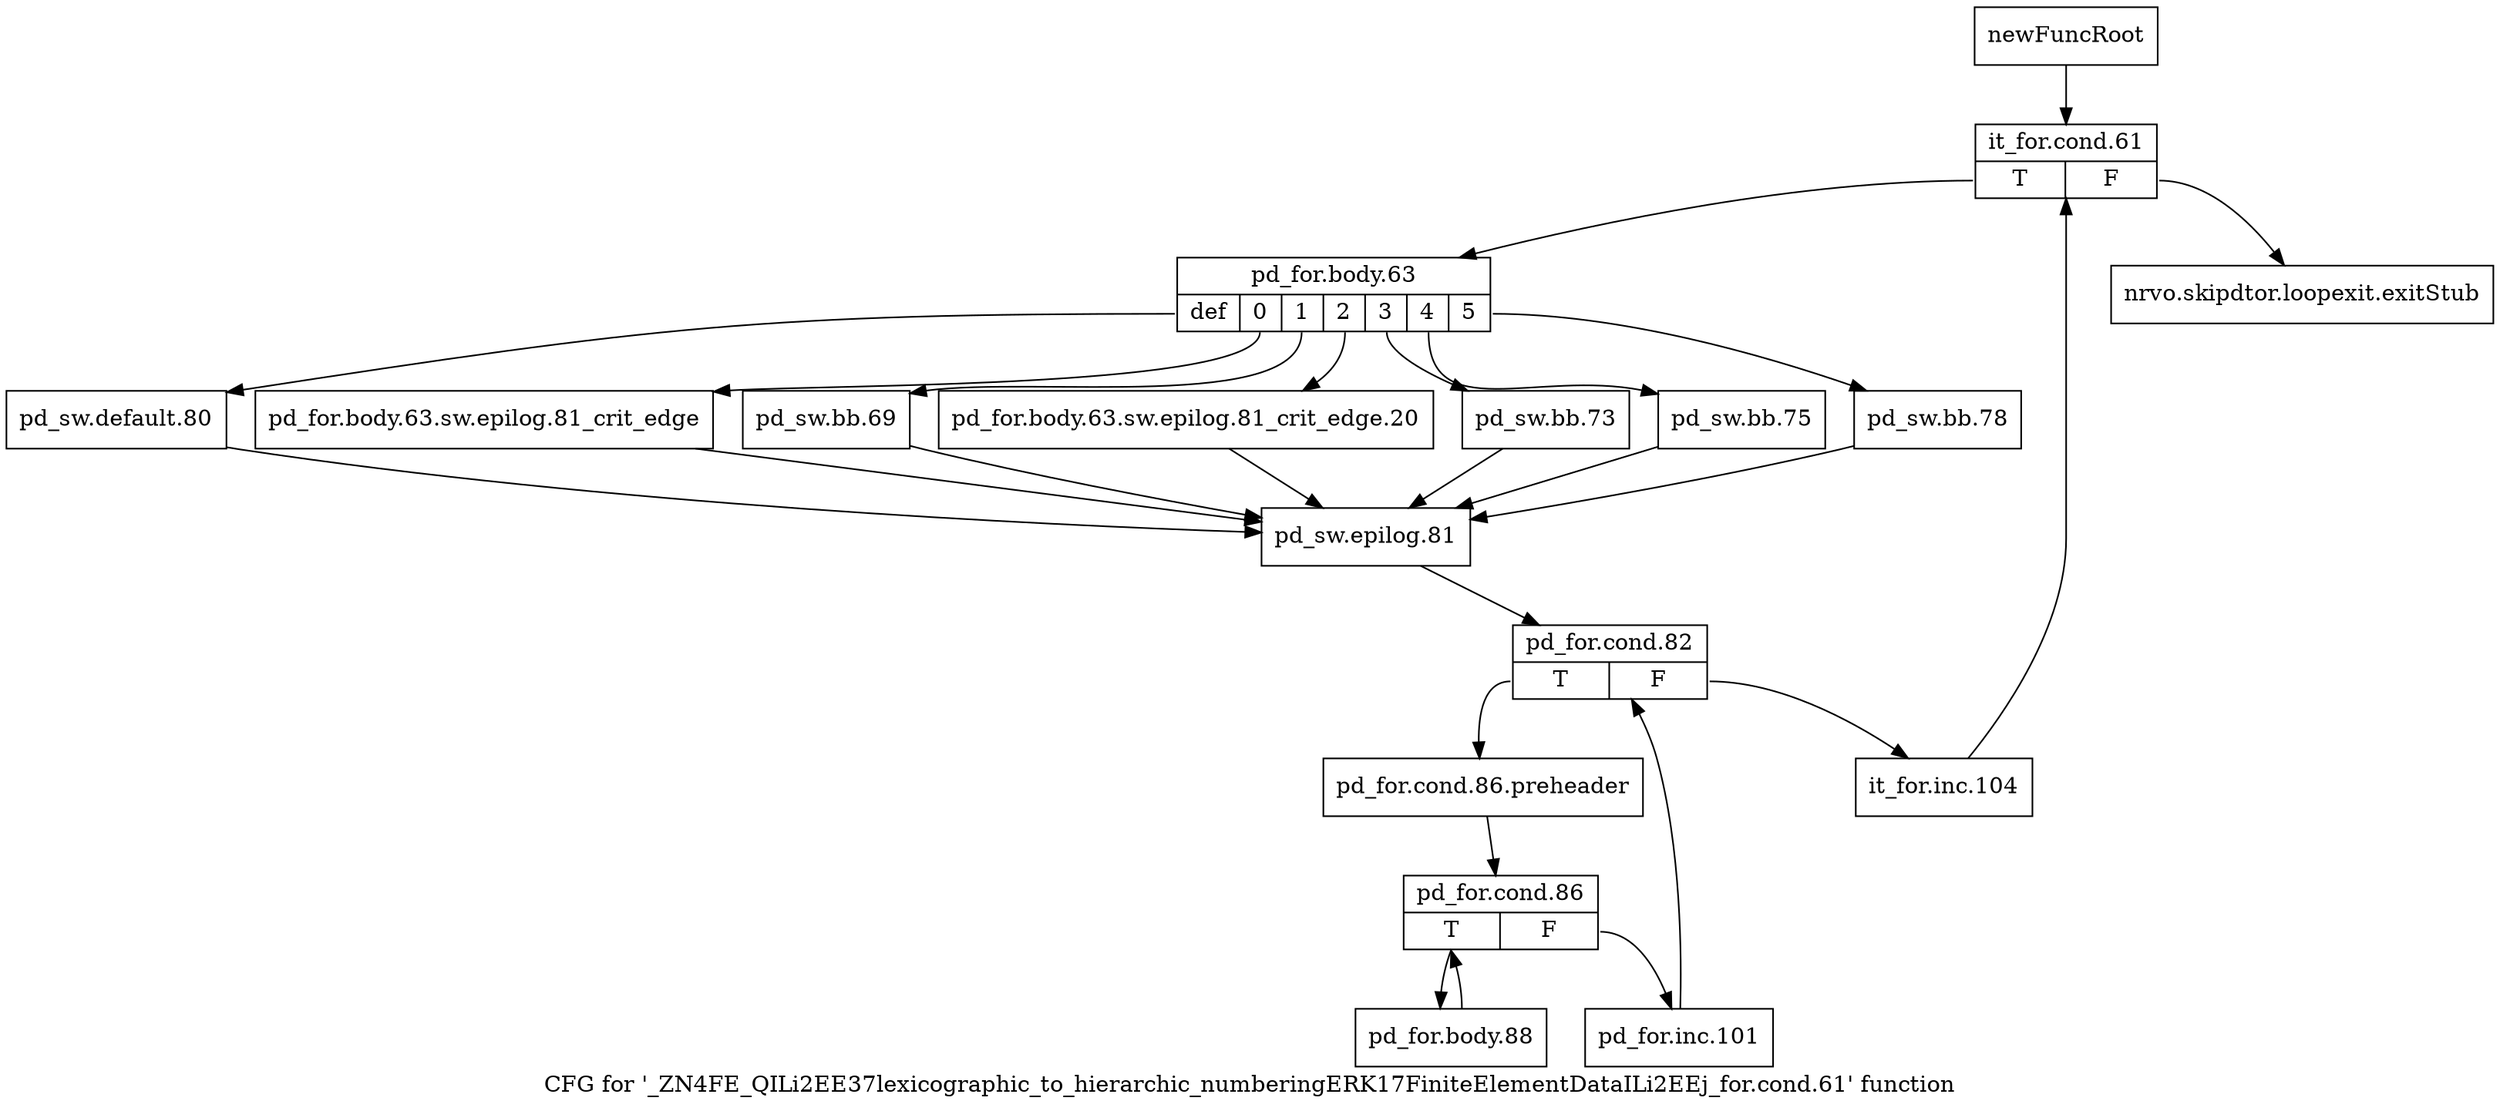 digraph "CFG for '_ZN4FE_QILi2EE37lexicographic_to_hierarchic_numberingERK17FiniteElementDataILi2EEj_for.cond.61' function" {
	label="CFG for '_ZN4FE_QILi2EE37lexicographic_to_hierarchic_numberingERK17FiniteElementDataILi2EEj_for.cond.61' function";

	Node0x90f1a30 [shape=record,label="{newFuncRoot}"];
	Node0x90f1a30 -> Node0x90f1f70;
	Node0x90f1f20 [shape=record,label="{nrvo.skipdtor.loopexit.exitStub}"];
	Node0x90f1f70 [shape=record,label="{it_for.cond.61|{<s0>T|<s1>F}}"];
	Node0x90f1f70:s0 -> Node0x90f1fc0;
	Node0x90f1f70:s1 -> Node0x90f1f20;
	Node0x90f1fc0 [shape=record,label="{pd_for.body.63|{<s0>def|<s1>0|<s2>1|<s3>2|<s4>3|<s5>4|<s6>5}}"];
	Node0x90f1fc0:s0 -> Node0x90f21f0;
	Node0x90f1fc0:s1 -> Node0x90f21a0;
	Node0x90f1fc0:s2 -> Node0x90f2150;
	Node0x90f1fc0:s3 -> Node0x90f2100;
	Node0x90f1fc0:s4 -> Node0x90f20b0;
	Node0x90f1fc0:s5 -> Node0x90f2060;
	Node0x90f1fc0:s6 -> Node0x90f2010;
	Node0x90f2010 [shape=record,label="{pd_sw.bb.78}"];
	Node0x90f2010 -> Node0x90f2240;
	Node0x90f2060 [shape=record,label="{pd_sw.bb.75}"];
	Node0x90f2060 -> Node0x90f2240;
	Node0x90f20b0 [shape=record,label="{pd_sw.bb.73}"];
	Node0x90f20b0 -> Node0x90f2240;
	Node0x90f2100 [shape=record,label="{pd_for.body.63.sw.epilog.81_crit_edge.20}"];
	Node0x90f2100 -> Node0x90f2240;
	Node0x90f2150 [shape=record,label="{pd_sw.bb.69}"];
	Node0x90f2150 -> Node0x90f2240;
	Node0x90f21a0 [shape=record,label="{pd_for.body.63.sw.epilog.81_crit_edge}"];
	Node0x90f21a0 -> Node0x90f2240;
	Node0x90f21f0 [shape=record,label="{pd_sw.default.80}"];
	Node0x90f21f0 -> Node0x90f2240;
	Node0x90f2240 [shape=record,label="{pd_sw.epilog.81}"];
	Node0x90f2240 -> Node0x90f2290;
	Node0x90f2290 [shape=record,label="{pd_for.cond.82|{<s0>T|<s1>F}}"];
	Node0x90f2290:s0 -> Node0x90f2330;
	Node0x90f2290:s1 -> Node0x90f22e0;
	Node0x90f22e0 [shape=record,label="{it_for.inc.104}"];
	Node0x90f22e0 -> Node0x90f1f70;
	Node0x90f2330 [shape=record,label="{pd_for.cond.86.preheader}"];
	Node0x90f2330 -> Node0x90f2380;
	Node0x90f2380 [shape=record,label="{pd_for.cond.86|{<s0>T|<s1>F}}"];
	Node0x90f2380:s0 -> Node0x90f2420;
	Node0x90f2380:s1 -> Node0x90f23d0;
	Node0x90f23d0 [shape=record,label="{pd_for.inc.101}"];
	Node0x90f23d0 -> Node0x90f2290;
	Node0x90f2420 [shape=record,label="{pd_for.body.88}"];
	Node0x90f2420 -> Node0x90f2380;
}
